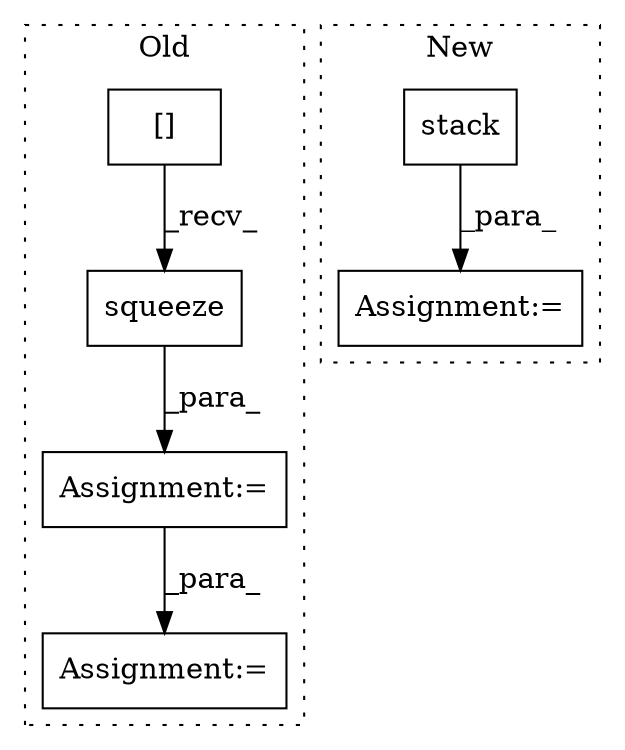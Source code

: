 digraph G {
subgraph cluster0 {
1 [label="squeeze" a="32" s="3660,3669" l="8,1" shape="box"];
4 [label="Assignment:=" a="7" s="4205" l="23" shape="box"];
5 [label="[]" a="2" s="3650,3658" l="7,1" shape="box"];
6 [label="Assignment:=" a="7" s="3644" l="6" shape="box"];
label = "Old";
style="dotted";
}
subgraph cluster1 {
2 [label="stack" a="32" s="5253,5266" l="6,1" shape="box"];
3 [label="Assignment:=" a="7" s="5246" l="1" shape="box"];
label = "New";
style="dotted";
}
1 -> 6 [label="_para_"];
2 -> 3 [label="_para_"];
5 -> 1 [label="_recv_"];
6 -> 4 [label="_para_"];
}